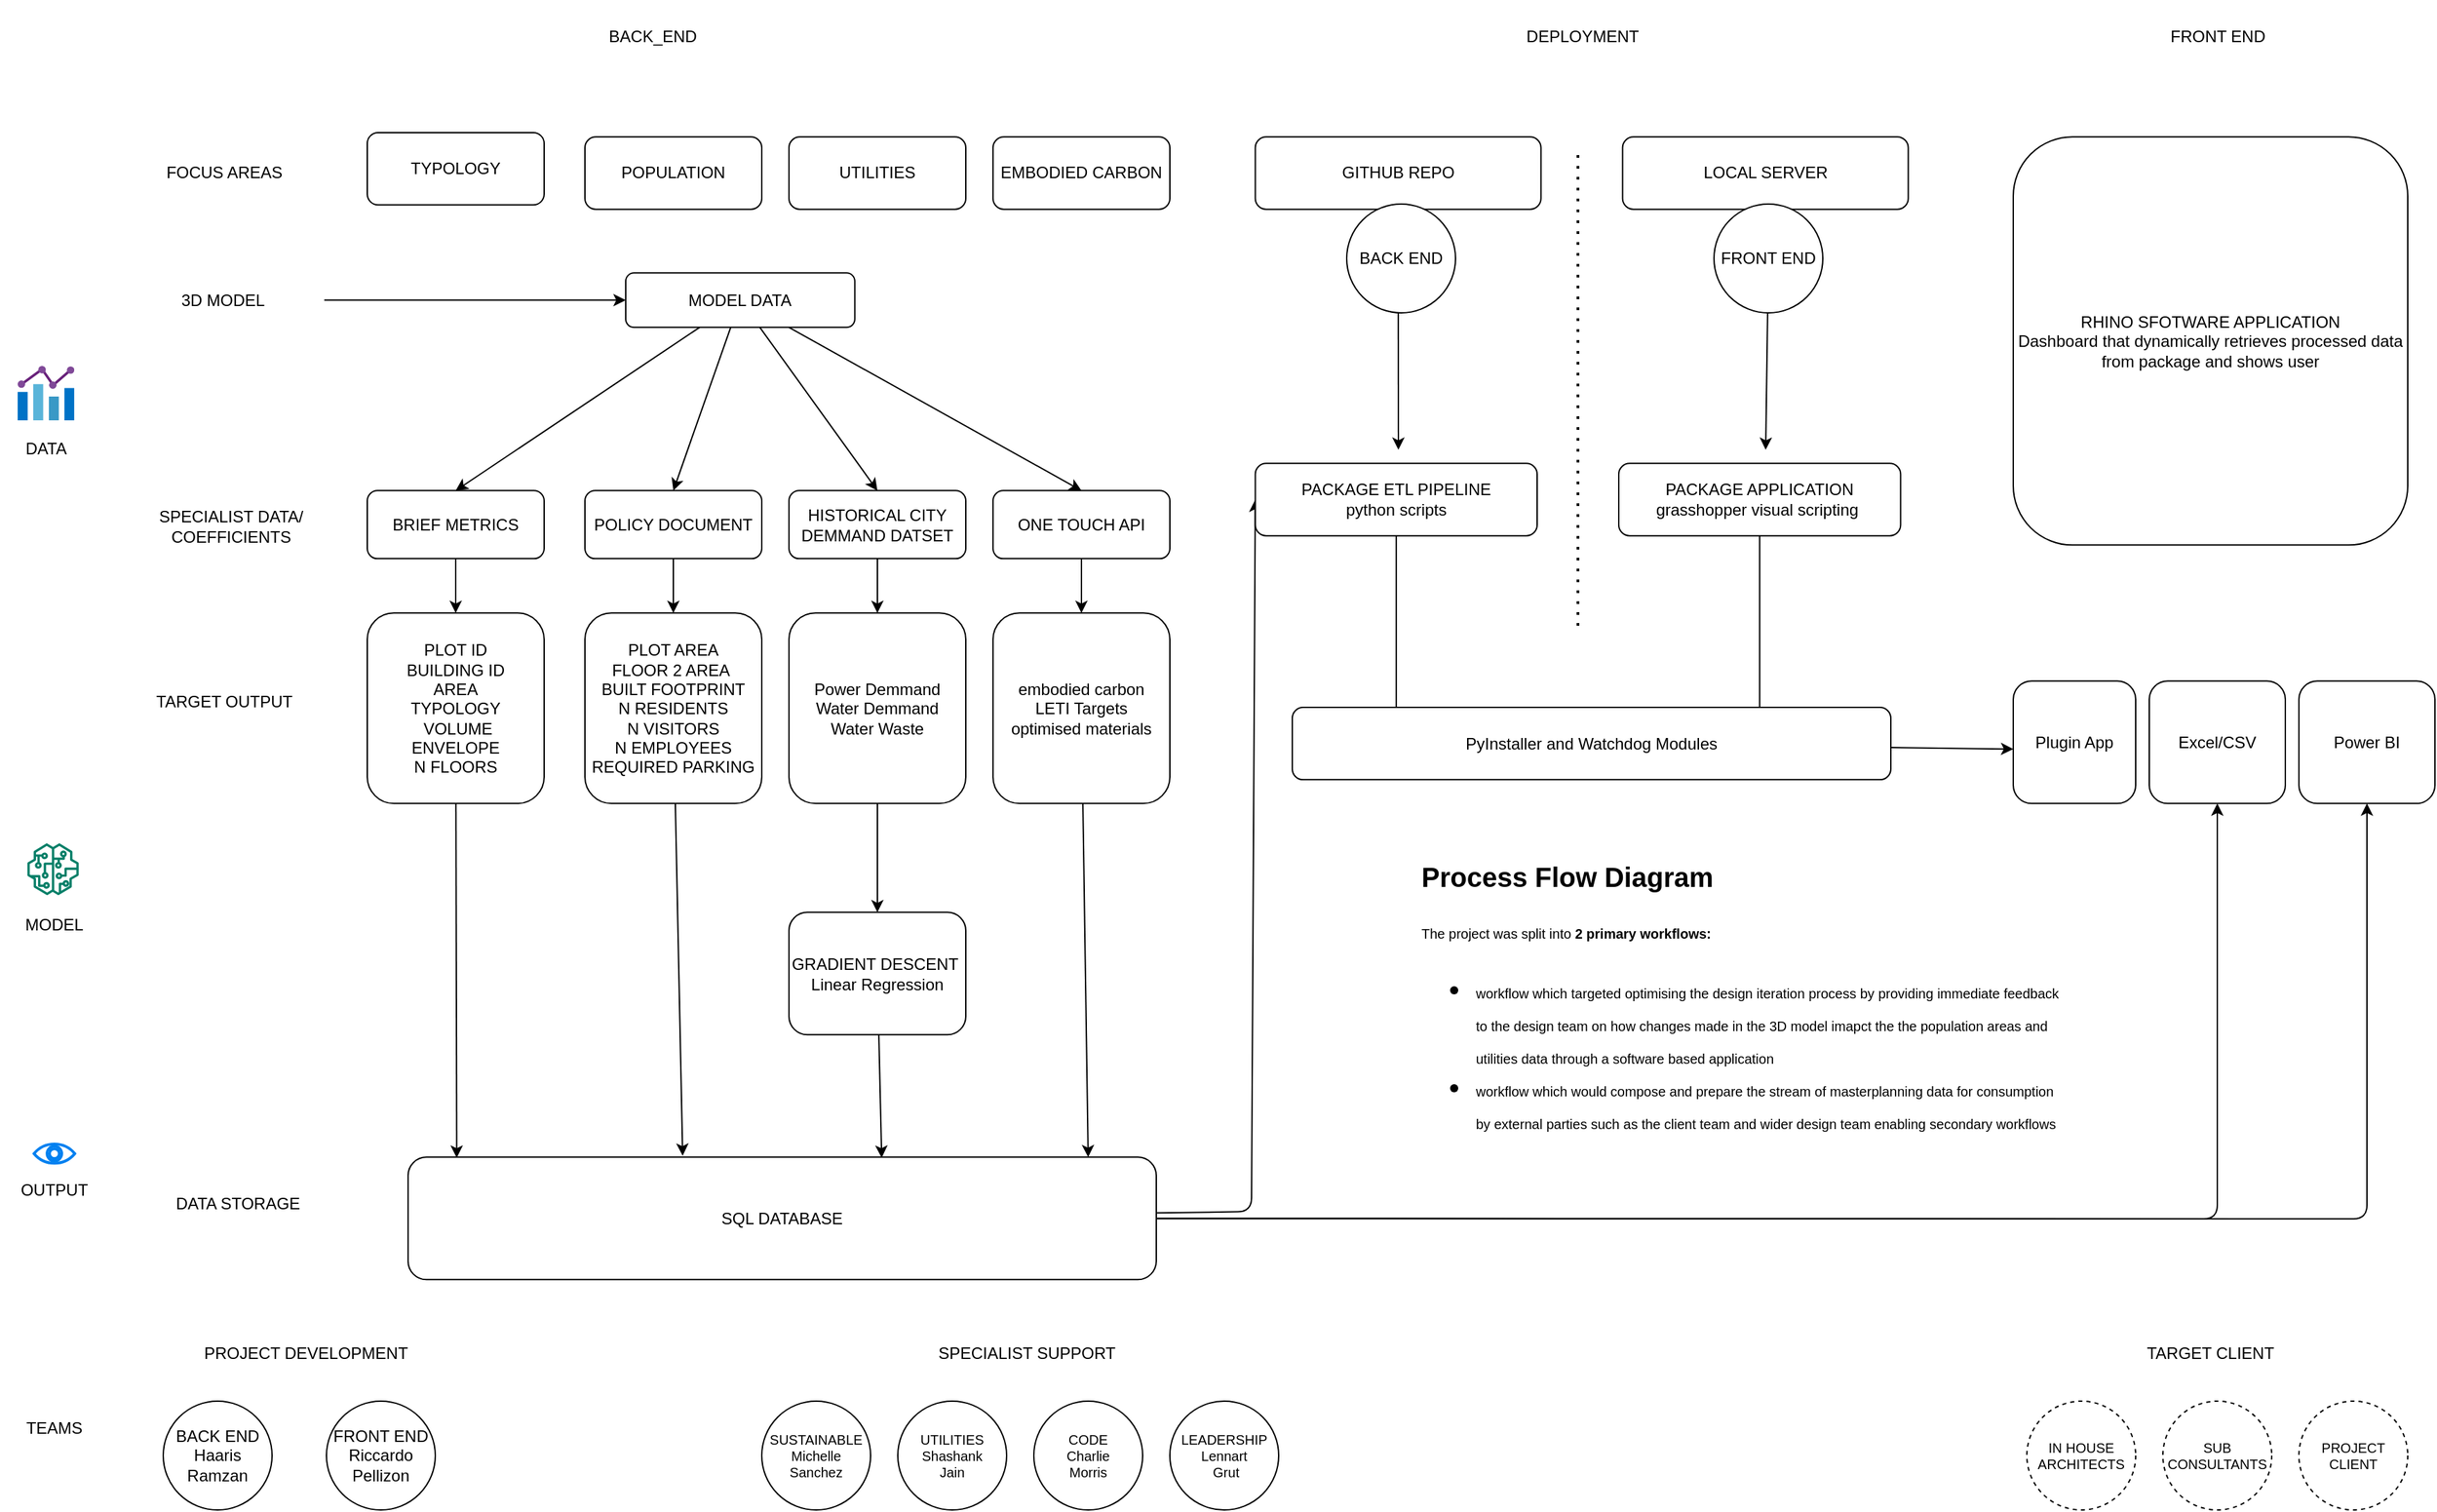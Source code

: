 <mxfile>
    <diagram id="hdatkdHAw3HcRElKKwEi" name="Page-1">
        <mxGraphModel dx="1986" dy="1966" grid="1" gridSize="10" guides="0" tooltips="1" connect="1" arrows="1" fold="1" page="1" pageScale="1" pageWidth="1920" pageHeight="1200" math="0" shadow="0">
            <root>
                <mxCell id="0"/>
                <mxCell id="1" parent="0"/>
                <mxCell id="10" value="BACK_END" style="rounded=1;whiteSpace=wrap;html=1;strokeColor=none;" parent="1" vertex="1">
                    <mxGeometry x="140" y="40" width="760" height="53.17" as="geometry"/>
                </mxCell>
                <mxCell id="19" value="FRONT END" style="rounded=1;whiteSpace=wrap;html=1;strokeColor=none;" vertex="1" parent="1">
                    <mxGeometry x="1510.958" y="40" width="319.042" height="53.174" as="geometry"/>
                </mxCell>
                <mxCell id="20" value="DEPLOYMENT" style="rounded=1;whiteSpace=wrap;html=1;strokeColor=none;" vertex="1" parent="1">
                    <mxGeometry x="959.996" y="40" width="487.425" height="53.174" as="geometry"/>
                </mxCell>
                <mxCell id="21" value="TYPOLOGY" style="rounded=1;whiteSpace=wrap;html=1;" vertex="1" parent="1">
                    <mxGeometry x="310" y="137.49" width="130" height="53.17" as="geometry"/>
                </mxCell>
                <mxCell id="24" value="DATA" style="rounded=1;whiteSpace=wrap;html=1;fillColor=default;strokeColor=none;" vertex="1" parent="1">
                    <mxGeometry x="40" y="120" width="68.38" height="500" as="geometry"/>
                </mxCell>
                <mxCell id="25" value="MODEL" style="rounded=1;whiteSpace=wrap;html=1;fillColor=default;strokeColor=none;" vertex="1" parent="1">
                    <mxGeometry x="40" y="640" width="80" height="160" as="geometry"/>
                </mxCell>
                <mxCell id="26" value="OUTPUT" style="rounded=1;whiteSpace=wrap;html=1;fillColor=default;strokeColor=none;" vertex="1" parent="1">
                    <mxGeometry x="40" y="830" width="80" height="170" as="geometry"/>
                </mxCell>
                <mxCell id="27" value="POPULATION" style="rounded=1;whiteSpace=wrap;html=1;" vertex="1" parent="1">
                    <mxGeometry x="470" y="140.66" width="130" height="53.17" as="geometry"/>
                </mxCell>
                <mxCell id="29" value="UTILITIES" style="rounded=1;whiteSpace=wrap;html=1;" vertex="1" parent="1">
                    <mxGeometry x="620" y="140.66" width="130" height="53.17" as="geometry"/>
                </mxCell>
                <mxCell id="30" value="EMBODIED CARBON" style="rounded=1;whiteSpace=wrap;html=1;" vertex="1" parent="1">
                    <mxGeometry x="770" y="140.66" width="130" height="53.17" as="geometry"/>
                </mxCell>
                <mxCell id="31" value="TARGET OUTPUT" style="rounded=1;whiteSpace=wrap;html=1;strokeColor=none;fillColor=none;" vertex="1" parent="1">
                    <mxGeometry x="120" y="490.66" width="170" height="130" as="geometry"/>
                </mxCell>
                <mxCell id="32" value="FOCUS AREAS" style="rounded=1;whiteSpace=wrap;html=1;strokeColor=none;fillColor=none;" vertex="1" parent="1">
                    <mxGeometry x="120" y="140.66" width="170" height="53.17" as="geometry"/>
                </mxCell>
                <mxCell id="59" style="edgeStyle=none;html=1;entryX=0.065;entryY=0.005;entryDx=0;entryDy=0;entryPerimeter=0;" edge="1" parent="1" source="33" target="58">
                    <mxGeometry relative="1" as="geometry"/>
                </mxCell>
                <mxCell id="33" value="PLOT ID&lt;br&gt;BUILDING ID&lt;br&gt;AREA&lt;br&gt;TYPOLOGY&lt;br&gt;&amp;nbsp;VOLUME&lt;br&gt;ENVELOPE&lt;br&gt;N FLOORS" style="rounded=1;whiteSpace=wrap;html=1;" vertex="1" parent="1">
                    <mxGeometry x="310" y="490.66" width="130" height="140" as="geometry"/>
                </mxCell>
                <mxCell id="34" value="SPECIALIST DATA/&lt;br&gt;COEFFICIENTS" style="rounded=1;whiteSpace=wrap;html=1;strokeColor=none;fillColor=none;" vertex="1" parent="1">
                    <mxGeometry x="130" y="400.66" width="160" height="53.17" as="geometry"/>
                </mxCell>
                <mxCell id="64" style="edgeStyle=none;html=1;entryX=0.5;entryY=0;entryDx=0;entryDy=0;" edge="1" parent="1" source="37" target="33">
                    <mxGeometry relative="1" as="geometry"/>
                </mxCell>
                <mxCell id="37" value="BRIEF METRICS" style="rounded=1;whiteSpace=wrap;html=1;" vertex="1" parent="1">
                    <mxGeometry x="310" y="400.66" width="130" height="50" as="geometry"/>
                </mxCell>
                <mxCell id="60" style="edgeStyle=none;html=1;entryX=0.367;entryY=-0.012;entryDx=0;entryDy=0;entryPerimeter=0;" edge="1" parent="1" source="38" target="58">
                    <mxGeometry relative="1" as="geometry">
                        <mxPoint x="540.0" y="800.66" as="targetPoint"/>
                    </mxGeometry>
                </mxCell>
                <mxCell id="38" value="PLOT AREA&lt;br&gt;FLOOR 2 AREA&amp;nbsp;&lt;br&gt;BUILT FOOTPRINT&lt;br&gt;N RESIDENTS&lt;br&gt;N VISITORS&lt;br&gt;N EMPLOYEES&lt;br&gt;REQUIRED PARKING" style="rounded=1;whiteSpace=wrap;html=1;" vertex="1" parent="1">
                    <mxGeometry x="470" y="490.66" width="130" height="140" as="geometry"/>
                </mxCell>
                <mxCell id="65" style="edgeStyle=none;html=1;entryX=0.5;entryY=0;entryDx=0;entryDy=0;" edge="1" parent="1" source="39" target="38">
                    <mxGeometry relative="1" as="geometry"/>
                </mxCell>
                <mxCell id="39" value="POLICY DOCUMENT" style="rounded=1;whiteSpace=wrap;html=1;" vertex="1" parent="1">
                    <mxGeometry x="470" y="400.66" width="130" height="50" as="geometry"/>
                </mxCell>
                <mxCell id="46" style="edgeStyle=none;html=1;entryX=0.5;entryY=0;entryDx=0;entryDy=0;" edge="1" parent="1" source="40">
                    <mxGeometry relative="1" as="geometry">
                        <mxPoint x="685.0" y="630.66" as="targetPoint"/>
                    </mxGeometry>
                </mxCell>
                <mxCell id="53" style="edgeStyle=none;html=1;entryX=0.5;entryY=0;entryDx=0;entryDy=0;" edge="1" parent="1" source="40" target="44">
                    <mxGeometry relative="1" as="geometry"/>
                </mxCell>
                <mxCell id="40" value="Power Demmand&lt;br&gt;Water Demmand&lt;br&gt;Water Waste&lt;br&gt;" style="rounded=1;whiteSpace=wrap;html=1;" vertex="1" parent="1">
                    <mxGeometry x="620" y="490.66" width="130" height="140" as="geometry"/>
                </mxCell>
                <mxCell id="62" style="edgeStyle=none;html=1;entryX=0.909;entryY=0;entryDx=0;entryDy=0;entryPerimeter=0;" edge="1" parent="1" source="41" target="58">
                    <mxGeometry relative="1" as="geometry"/>
                </mxCell>
                <mxCell id="41" value="embodied carbon&lt;br&gt;LETI Targets&lt;br&gt;optimised materials&lt;br&gt;" style="rounded=1;whiteSpace=wrap;html=1;" vertex="1" parent="1">
                    <mxGeometry x="770" y="490.66" width="130" height="140" as="geometry"/>
                </mxCell>
                <mxCell id="66" style="edgeStyle=none;html=1;entryX=0.5;entryY=0;entryDx=0;entryDy=0;" edge="1" parent="1" source="42" target="40">
                    <mxGeometry relative="1" as="geometry"/>
                </mxCell>
                <mxCell id="42" value="HISTORICAL CITY DEMMAND DATSET" style="rounded=1;whiteSpace=wrap;html=1;" vertex="1" parent="1">
                    <mxGeometry x="620" y="400.66" width="130" height="50" as="geometry"/>
                </mxCell>
                <mxCell id="69" style="edgeStyle=none;html=1;entryX=0.5;entryY=0;entryDx=0;entryDy=0;" edge="1" parent="1" source="43" target="41">
                    <mxGeometry relative="1" as="geometry"/>
                </mxCell>
                <mxCell id="43" value="ONE TOUCH API" style="rounded=1;whiteSpace=wrap;html=1;" vertex="1" parent="1">
                    <mxGeometry x="770" y="400.66" width="130" height="50" as="geometry"/>
                </mxCell>
                <mxCell id="61" style="edgeStyle=none;html=1;entryX=0.633;entryY=0.005;entryDx=0;entryDy=0;entryPerimeter=0;" edge="1" parent="1" source="44" target="58">
                    <mxGeometry relative="1" as="geometry"/>
                </mxCell>
                <mxCell id="44" value="GRADIENT DESCENT&amp;nbsp;&lt;br&gt;Linear Regression" style="rounded=1;whiteSpace=wrap;html=1;" vertex="1" parent="1">
                    <mxGeometry x="620" y="710.66" width="130" height="90" as="geometry"/>
                </mxCell>
                <mxCell id="51" style="edgeStyle=none;html=1;" edge="1" parent="1" source="49" target="50">
                    <mxGeometry relative="1" as="geometry"/>
                </mxCell>
                <mxCell id="49" value="3D MODEL" style="rounded=1;whiteSpace=wrap;html=1;strokeColor=none;fillColor=none;" vertex="1" parent="1">
                    <mxGeometry x="130" y="240.66" width="148.38" height="40" as="geometry"/>
                </mxCell>
                <mxCell id="54" style="edgeStyle=none;html=1;entryX=0.5;entryY=0;entryDx=0;entryDy=0;" edge="1" parent="1" source="50" target="37">
                    <mxGeometry relative="1" as="geometry"/>
                </mxCell>
                <mxCell id="55" style="edgeStyle=none;html=1;entryX=0.5;entryY=0;entryDx=0;entryDy=0;" edge="1" parent="1" source="50" target="39">
                    <mxGeometry relative="1" as="geometry"/>
                </mxCell>
                <mxCell id="56" style="edgeStyle=none;html=1;entryX=0.5;entryY=0;entryDx=0;entryDy=0;" edge="1" parent="1" source="50" target="42">
                    <mxGeometry relative="1" as="geometry"/>
                </mxCell>
                <mxCell id="57" style="edgeStyle=none;html=1;entryX=0.5;entryY=0;entryDx=0;entryDy=0;" edge="1" parent="1" source="50" target="43">
                    <mxGeometry relative="1" as="geometry"/>
                </mxCell>
                <mxCell id="50" value="MODEL DATA" style="rounded=1;whiteSpace=wrap;html=1;" vertex="1" parent="1">
                    <mxGeometry x="500" y="240.66" width="168.38" height="40" as="geometry"/>
                </mxCell>
                <mxCell id="75" style="edgeStyle=none;html=1;entryX=0;entryY=0.5;entryDx=0;entryDy=0;" edge="1" parent="1" source="58" target="72">
                    <mxGeometry relative="1" as="geometry">
                        <Array as="points">
                            <mxPoint x="960" y="930.66"/>
                        </Array>
                    </mxGeometry>
                </mxCell>
                <mxCell id="86" style="edgeStyle=none;html=1;entryX=0.5;entryY=1;entryDx=0;entryDy=0;" edge="1" parent="1" source="58" target="81">
                    <mxGeometry relative="1" as="geometry">
                        <Array as="points">
                            <mxPoint x="1780" y="936"/>
                        </Array>
                    </mxGeometry>
                </mxCell>
                <mxCell id="87" style="edgeStyle=none;html=1;entryX=0.5;entryY=1;entryDx=0;entryDy=0;" edge="1" parent="1" source="58" target="80">
                    <mxGeometry relative="1" as="geometry">
                        <mxPoint x="1670" y="640.66" as="targetPoint"/>
                        <Array as="points">
                            <mxPoint x="1670" y="936"/>
                        </Array>
                    </mxGeometry>
                </mxCell>
                <mxCell id="58" value="SQL DATABASE" style="rounded=1;whiteSpace=wrap;html=1;" vertex="1" parent="1">
                    <mxGeometry x="340" y="890.66" width="550" height="90" as="geometry"/>
                </mxCell>
                <mxCell id="63" value="DATA STORAGE" style="rounded=1;whiteSpace=wrap;html=1;strokeColor=none;fillColor=none;" vertex="1" parent="1">
                    <mxGeometry x="130" y="860" width="170" height="130" as="geometry"/>
                </mxCell>
                <mxCell id="73" style="edgeStyle=none;html=1;" edge="1" parent="1" source="70">
                    <mxGeometry relative="1" as="geometry">
                        <mxPoint x="1068" y="370.66" as="targetPoint"/>
                    </mxGeometry>
                </mxCell>
                <mxCell id="70" value="GITHUB REPO" style="rounded=1;whiteSpace=wrap;html=1;" vertex="1" parent="1">
                    <mxGeometry x="962.81" y="140.66" width="210" height="53.17" as="geometry"/>
                </mxCell>
                <mxCell id="74" style="edgeStyle=none;html=1;startArrow=none;" edge="1" parent="1" source="116">
                    <mxGeometry relative="1" as="geometry">
                        <mxPoint x="1338" y="370.66" as="targetPoint"/>
                    </mxGeometry>
                </mxCell>
                <mxCell id="71" value="LOCAL SERVER" style="rounded=1;whiteSpace=wrap;html=1;" vertex="1" parent="1">
                    <mxGeometry x="1232.81" y="140.66" width="210" height="53.17" as="geometry"/>
                </mxCell>
                <mxCell id="110" style="edgeStyle=none;html=1;fontSize=10;" edge="1" parent="1" source="72">
                    <mxGeometry relative="1" as="geometry">
                        <mxPoint x="1066.405" y="570.0" as="targetPoint"/>
                    </mxGeometry>
                </mxCell>
                <mxCell id="72" value="PACKAGE ETL PIPELINE&lt;br&gt;python scripts" style="rounded=1;whiteSpace=wrap;html=1;" vertex="1" parent="1">
                    <mxGeometry x="962.81" y="380.66" width="207.19" height="53.17" as="geometry"/>
                </mxCell>
                <mxCell id="77" value="RHINO SFOTWARE APPLICATION&lt;br&gt;Dashboard that dynamically retrieves processed data from package and shows user" style="rounded=1;whiteSpace=wrap;html=1;" vertex="1" parent="1">
                    <mxGeometry x="1520" y="140.66" width="290" height="300" as="geometry"/>
                </mxCell>
                <mxCell id="78" value="Plugin App" style="rounded=1;whiteSpace=wrap;html=1;" vertex="1" parent="1">
                    <mxGeometry x="1520" y="540.66" width="90" height="90" as="geometry"/>
                </mxCell>
                <mxCell id="80" value="Excel/CSV" style="rounded=1;whiteSpace=wrap;html=1;" vertex="1" parent="1">
                    <mxGeometry x="1620" y="540.66" width="100" height="90" as="geometry"/>
                </mxCell>
                <mxCell id="81" value="Power BI" style="rounded=1;whiteSpace=wrap;html=1;" vertex="1" parent="1">
                    <mxGeometry x="1730" y="540.66" width="100" height="90" as="geometry"/>
                </mxCell>
                <mxCell id="109" style="edgeStyle=none;html=1;fontSize=10;" edge="1" parent="1" source="82">
                    <mxGeometry relative="1" as="geometry">
                        <mxPoint x="1333.595" y="570.0" as="targetPoint"/>
                    </mxGeometry>
                </mxCell>
                <mxCell id="82" value="PACKAGE APPLICATION&lt;br&gt;grasshopper visual scripting&amp;nbsp;" style="rounded=1;whiteSpace=wrap;html=1;" vertex="1" parent="1">
                    <mxGeometry x="1230" y="380.66" width="207.19" height="53.17" as="geometry"/>
                </mxCell>
                <mxCell id="84" value="" style="endArrow=none;dashed=1;html=1;dashPattern=1 3;strokeWidth=2;" edge="1" parent="1">
                    <mxGeometry width="50" height="50" relative="1" as="geometry">
                        <mxPoint x="1200" y="500" as="sourcePoint"/>
                        <mxPoint x="1200" y="150" as="targetPoint"/>
                    </mxGeometry>
                </mxCell>
                <mxCell id="88" style="edgeStyle=none;html=1;" edge="1" parent="1" source="85">
                    <mxGeometry relative="1" as="geometry">
                        <mxPoint x="1520" y="590.66" as="targetPoint"/>
                    </mxGeometry>
                </mxCell>
                <mxCell id="85" value="PyInstaller and Watchdog Modules" style="rounded=1;whiteSpace=wrap;html=1;" vertex="1" parent="1">
                    <mxGeometry x="990" y="560" width="440" height="53.17" as="geometry"/>
                </mxCell>
                <mxCell id="89" value="BACK END&lt;br&gt;Haaris Ramzan" style="ellipse;whiteSpace=wrap;html=1;aspect=fixed;" vertex="1" parent="1">
                    <mxGeometry x="160" y="1070" width="80" height="80" as="geometry"/>
                </mxCell>
                <mxCell id="90" value="FRONT END&lt;br&gt;Riccardo Pellizon" style="ellipse;whiteSpace=wrap;html=1;aspect=fixed;" vertex="1" parent="1">
                    <mxGeometry x="280" y="1070" width="80" height="80" as="geometry"/>
                </mxCell>
                <mxCell id="91" value="SUSTAINABLE&lt;br style=&quot;font-size: 10px;&quot;&gt;Michelle Sanchez" style="ellipse;whiteSpace=wrap;html=1;aspect=fixed;fontSize=10;" vertex="1" parent="1">
                    <mxGeometry x="600" y="1070" width="80" height="80" as="geometry"/>
                </mxCell>
                <mxCell id="92" value="UTILITIES&lt;br style=&quot;font-size: 10px;&quot;&gt;Shashank &lt;br&gt;Jain" style="ellipse;whiteSpace=wrap;html=1;aspect=fixed;fontSize=10;" vertex="1" parent="1">
                    <mxGeometry x="700" y="1070" width="80" height="80" as="geometry"/>
                </mxCell>
                <mxCell id="93" value="CODE&lt;br&gt;Charlie &lt;br&gt;Morris" style="ellipse;whiteSpace=wrap;html=1;aspect=fixed;fontSize=10;" vertex="1" parent="1">
                    <mxGeometry x="800" y="1070" width="80" height="80" as="geometry"/>
                </mxCell>
                <mxCell id="94" value="PROJECT DEVELOPMENT" style="text;html=1;strokeColor=none;fillColor=none;align=center;verticalAlign=middle;whiteSpace=wrap;rounded=0;" vertex="1" parent="1">
                    <mxGeometry x="180" y="1020" width="170" height="30" as="geometry"/>
                </mxCell>
                <mxCell id="95" value="SPECIALIST SUPPORT" style="text;html=1;strokeColor=none;fillColor=none;align=center;verticalAlign=middle;whiteSpace=wrap;rounded=0;" vertex="1" parent="1">
                    <mxGeometry x="640" y="1020" width="310" height="30" as="geometry"/>
                </mxCell>
                <mxCell id="96" value="LEADERSHIP&lt;br style=&quot;font-size: 10px;&quot;&gt;Lennart&lt;br&gt;&amp;nbsp;Grut" style="ellipse;whiteSpace=wrap;html=1;aspect=fixed;fontSize=10;" vertex="1" parent="1">
                    <mxGeometry x="900" y="1070" width="80" height="80" as="geometry"/>
                </mxCell>
                <mxCell id="97" value="SUB CONSULTANTS" style="ellipse;whiteSpace=wrap;html=1;aspect=fixed;fontSize=10;dashed=1;" vertex="1" parent="1">
                    <mxGeometry x="1630" y="1070" width="80" height="80" as="geometry"/>
                </mxCell>
                <mxCell id="98" value="PROJECT CLIENT" style="ellipse;whiteSpace=wrap;html=1;aspect=fixed;fontSize=10;dashed=1;" vertex="1" parent="1">
                    <mxGeometry x="1730" y="1070" width="80" height="80" as="geometry"/>
                </mxCell>
                <mxCell id="99" value="IN HOUSE ARCHITECTS" style="ellipse;whiteSpace=wrap;html=1;aspect=fixed;fontSize=10;dashed=1;" vertex="1" parent="1">
                    <mxGeometry x="1530" y="1070" width="80" height="80" as="geometry"/>
                </mxCell>
                <mxCell id="100" value="TARGET CLIENT" style="text;html=1;strokeColor=none;fillColor=none;align=center;verticalAlign=middle;whiteSpace=wrap;rounded=0;" vertex="1" parent="1">
                    <mxGeometry x="1510" y="1020" width="310" height="30" as="geometry"/>
                </mxCell>
                <mxCell id="103" value="" style="sketch=0;aspect=fixed;html=1;points=[];align=center;image;fontSize=12;image=img/lib/mscae/Chart.svg;fillColor=default;" vertex="1" parent="1">
                    <mxGeometry x="53" y="309" width="41.67" height="40" as="geometry"/>
                </mxCell>
                <mxCell id="106" value="" style="sketch=0;outlineConnect=0;fontColor=#232F3E;gradientColor=none;fillColor=#067F68;strokeColor=none;dashed=0;verticalLabelPosition=bottom;verticalAlign=top;align=center;html=1;fontSize=12;fontStyle=0;aspect=fixed;pointerEvents=1;shape=mxgraph.aws4.sagemaker_model;" vertex="1" parent="1">
                    <mxGeometry x="60" y="660" width="38" height="38" as="geometry"/>
                </mxCell>
                <mxCell id="108" value="" style="html=1;verticalLabelPosition=bottom;align=center;labelBackgroundColor=#ffffff;verticalAlign=top;strokeWidth=2;strokeColor=#0080F0;shadow=0;dashed=0;shape=mxgraph.ios7.icons.eye;fontSize=10;fillColor=default;" vertex="1" parent="1">
                    <mxGeometry x="65" y="881" width="30" height="14.1" as="geometry"/>
                </mxCell>
                <mxCell id="113" value="&lt;h1&gt;&lt;span style=&quot;background-color: initial;&quot;&gt;Process Flow Diagram&lt;/span&gt;&lt;/h1&gt;&lt;h1&gt;&lt;span style=&quot;background-color: initial; font-size: 10px; font-weight: normal;&quot;&gt;The project was split into &lt;/span&gt;&lt;span style=&quot;background-color: initial; font-size: 10px;&quot;&gt;2 primary workflows:&lt;/span&gt;&lt;/h1&gt;&lt;h1&gt;&lt;ul&gt;&lt;li&gt;&lt;span style=&quot;background-color: initial; font-size: 10px; font-weight: normal;&quot;&gt;workflow which targeted optimising the design iteration process by providing immediate feedback to the design team on how changes made in the 3D model imapct the the population areas and utilities data through a software based application&amp;nbsp;&lt;/span&gt;&lt;/li&gt;&lt;li&gt;&lt;span style=&quot;background-color: initial; font-size: 10px; font-weight: normal;&quot;&gt;workflow which would compose and prepare the stream of masterplanning data for consumption by external parties such as the client team and wider design team enabling secondary workflows&lt;/span&gt;&lt;/li&gt;&lt;/ul&gt;&lt;/h1&gt;" style="text;html=1;strokeColor=none;fillColor=none;spacing=5;spacingTop=-20;whiteSpace=wrap;overflow=hidden;rounded=0;fontSize=10;" vertex="1" parent="1">
                    <mxGeometry x="1080" y="670" width="480" height="230" as="geometry"/>
                </mxCell>
                <mxCell id="114" value="TEAMS" style="rounded=1;whiteSpace=wrap;html=1;fillColor=default;strokeColor=none;" vertex="1" parent="1">
                    <mxGeometry x="40" y="1030" width="80" height="120" as="geometry"/>
                </mxCell>
                <mxCell id="115" value="BACK END" style="ellipse;whiteSpace=wrap;html=1;aspect=fixed;" vertex="1" parent="1">
                    <mxGeometry x="1030" y="190" width="80" height="80" as="geometry"/>
                </mxCell>
                <mxCell id="117" value="" style="edgeStyle=none;html=1;endArrow=none;" edge="1" parent="1" source="71" target="116">
                    <mxGeometry relative="1" as="geometry">
                        <mxPoint x="1338" y="370.66" as="targetPoint"/>
                        <mxPoint x="1337.835" y="193.83" as="sourcePoint"/>
                    </mxGeometry>
                </mxCell>
                <mxCell id="116" value="FRONT END" style="ellipse;whiteSpace=wrap;html=1;aspect=fixed;" vertex="1" parent="1">
                    <mxGeometry x="1300" y="190" width="80" height="80" as="geometry"/>
                </mxCell>
            </root>
        </mxGraphModel>
    </diagram>
</mxfile>
